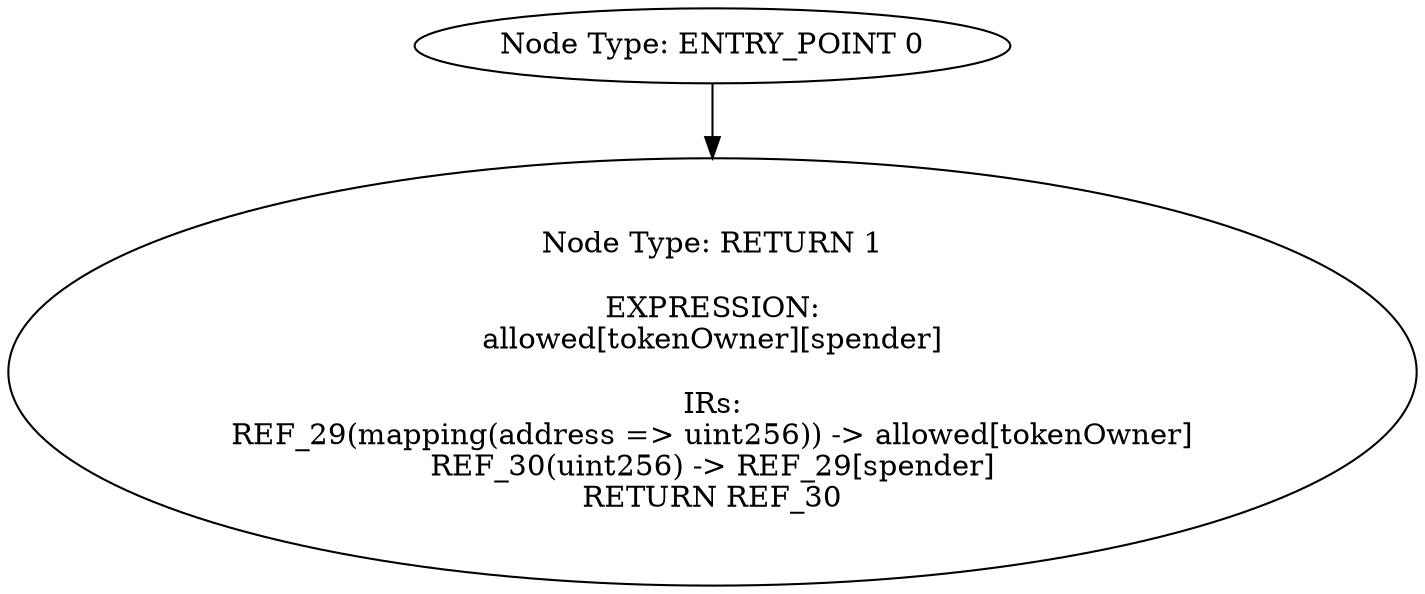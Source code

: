 digraph{
0[label="Node Type: ENTRY_POINT 0
"];
0->1;
1[label="Node Type: RETURN 1

EXPRESSION:
allowed[tokenOwner][spender]

IRs:
REF_29(mapping(address => uint256)) -> allowed[tokenOwner]
REF_30(uint256) -> REF_29[spender]
RETURN REF_30"];
}
